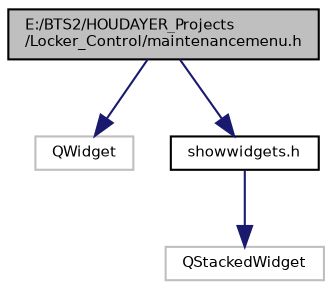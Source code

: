digraph "E:/BTS2/HOUDAYER_Projects/Locker_Control/maintenancemenu.h"
{
 // INTERACTIVE_SVG=YES
  bgcolor="transparent";
  edge [fontname="Helvetica",fontsize="7",labelfontname="Helvetica",labelfontsize="7"];
  node [fontname="Helvetica",fontsize="7",shape=record];
  Node1 [label="E:/BTS2/HOUDAYER_Projects\l/Locker_Control/maintenancemenu.h",height=0.2,width=0.4,color="black", fillcolor="grey75", style="filled", fontcolor="black"];
  Node1 -> Node2 [color="midnightblue",fontsize="7",style="solid",fontname="Helvetica"];
  Node2 [label="QWidget",height=0.2,width=0.4,color="grey75"];
  Node1 -> Node3 [color="midnightblue",fontsize="7",style="solid",fontname="Helvetica"];
  Node3 [label="showwidgets.h",height=0.2,width=0.4,color="black",URL="$showwidgets_8h.html"];
  Node3 -> Node4 [color="midnightblue",fontsize="7",style="solid",fontname="Helvetica"];
  Node4 [label="QStackedWidget",height=0.2,width=0.4,color="grey75"];
}
